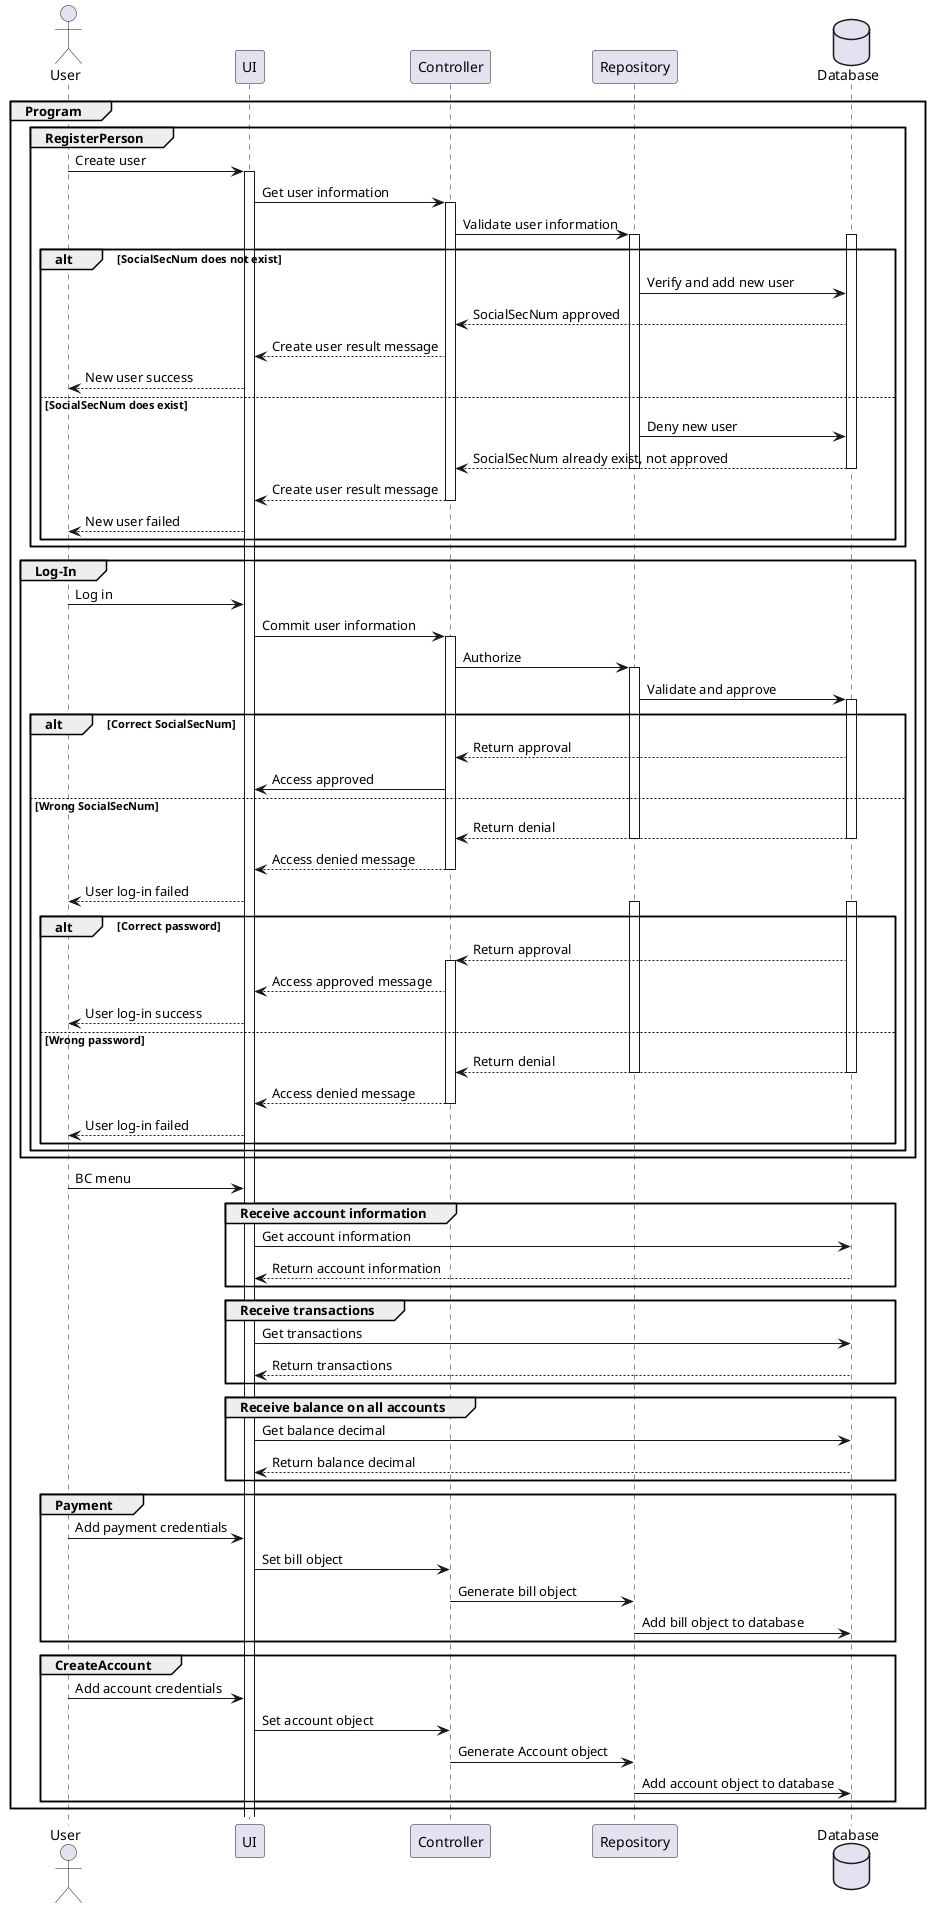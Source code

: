 @startuml

actor User 
participant UI
participant Controller
participant Repository
database Database

group Program
group RegisterPerson
User -> UI : Create user
activate UI
UI -> Controller : Get user information
activate Controller
Controller -> Repository : Validate user information
activate Repository
activate Database

alt SocialSecNum does not exist
Repository -> Database : Verify and add new user 
Controller <-- Database : SocialSecNum approved
UI <-- Controller : Create user result message
User <-- UI : New user success
else SocialSecNum does exist
Repository -> Database : Deny new user
Controller <-- Database  : SocialSecNum already exist, not approved
deactivate Database
deactivate Repository
UI <-- Controller : Create user result message
deactivate Controller
User <-- UI : New user failed
end
end

group Log-In
User -> UI : Log in
UI -> Controller : Commit user information
activate Controller
Controller -> Repository : Authorize
activate Repository
Repository -> Database : Validate and approve
activate Database

alt Correct SocialSecNum
Controller <-- Database : Return approval
Controller -> UI : Access approved
else Wrong SocialSecNum
Controller <-- Database : Return denial
deactivate Database
deactivate Repository
UI <-- Controller : Access denied message
deactivate Controller
User <-- UI : User log-in failed

alt Correct password
activate Database
activate Repository
Controller <-- Database : Return approval
activate Controller
UI <-- Controller : Access approved message
User <-- UI : User log-in success
else Wrong password
Controller <-- Database : Return denial
deactivate Database
deactivate Repository
UI <-- Controller : Access denied message
deactivate Controller
User <-- UI : User log-in failed
end
end
end


User -> UI : BC menu

group Receive account information
UI -> Database : Get account information
Database --> UI: Return account information
end

group Receive transactions
UI -> Database : Get transactions 
Database --> UI: Return transactions 
end

group Receive balance on all accounts
UI -> Database : Get balance decimal
Database --> UI: Return balance decimal
end

group Payment
User -> UI : Add payment credentials
UI -> Controller : Set bill object
Controller -> Repository : Generate bill object
Repository -> Database : Add bill object to database
end

group CreateAccount
User -> UI : Add account credentials
UI -> Controller : Set account object
Controller -> Repository : Generate Account object
Repository -> Database : Add account object to database
end

end


@enduml